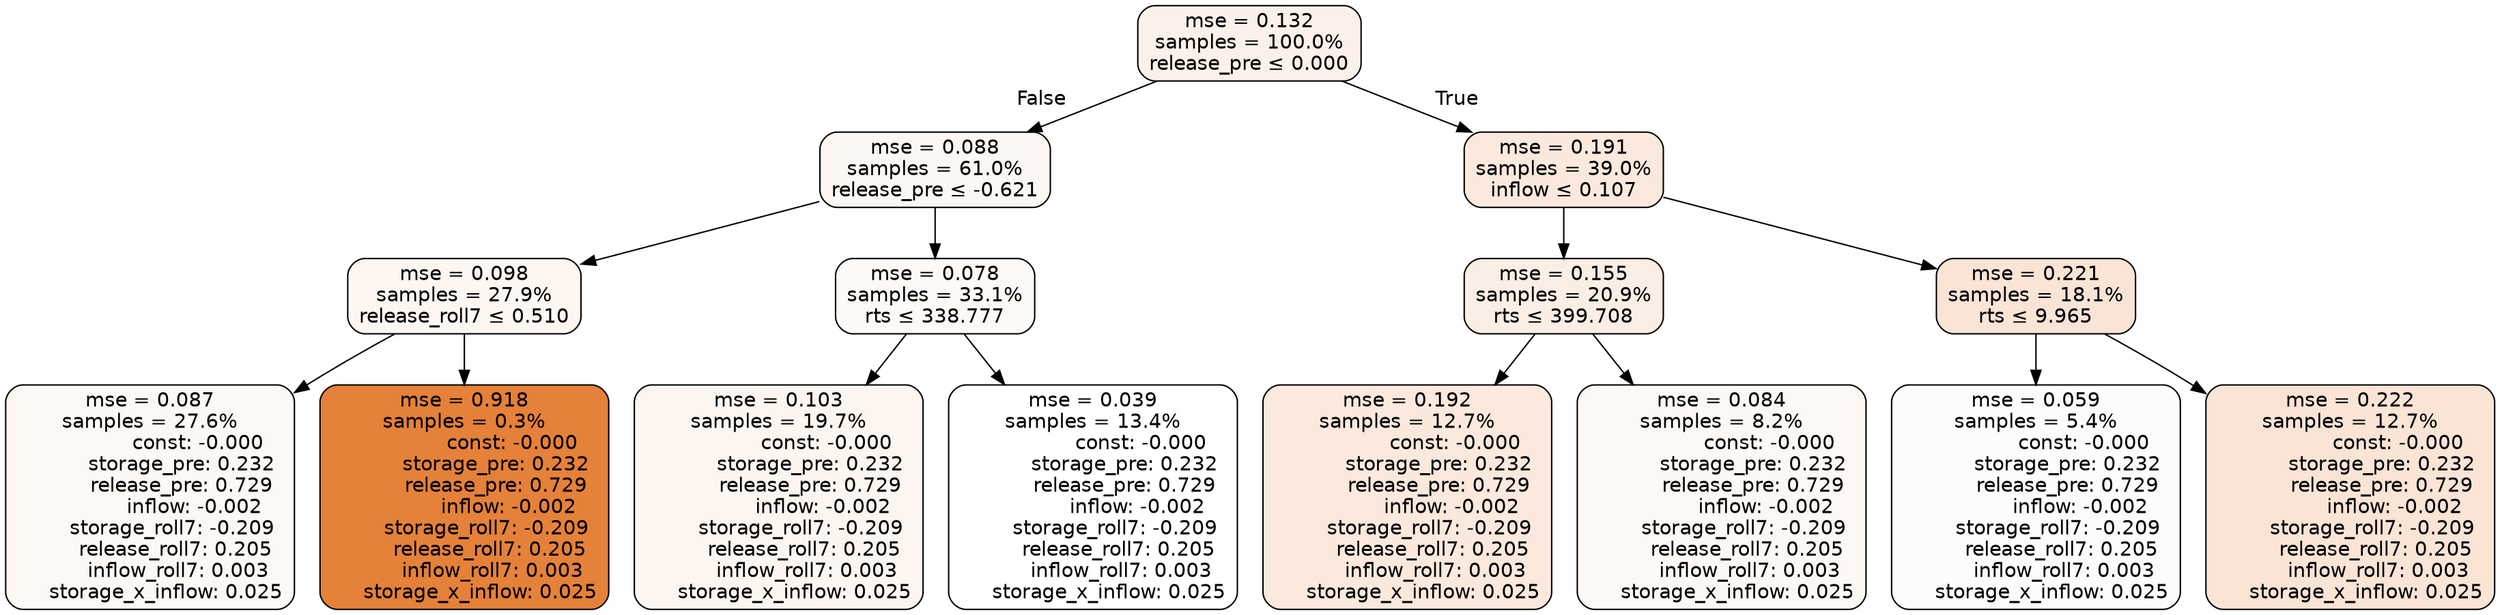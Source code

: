 digraph tree {
node [shape=rectangle, style="filled, rounded", color="black", fontname=helvetica] ;
edge [fontname=helvetica] ;
	"0" [label="mse = 0.132
samples = 100.0%
release_pre &le; 0.000", fillcolor="#fcf1ea"]
	"1" [label="mse = 0.088
samples = 61.0%
release_pre &le; -0.621", fillcolor="#fdf7f3"]
	"2" [label="mse = 0.098
samples = 27.9%
release_roll7 &le; 0.510", fillcolor="#fdf6f1"]
	"3" [label="mse = 0.087
samples = 27.6%
               const: -0.000
          storage_pre: 0.232
          release_pre: 0.729
              inflow: -0.002
       storage_roll7: -0.209
        release_roll7: 0.205
         inflow_roll7: 0.003
     storage_x_inflow: 0.025", fillcolor="#fdf8f4"]
	"4" [label="mse = 0.918
samples = 0.3%
               const: -0.000
          storage_pre: 0.232
          release_pre: 0.729
              inflow: -0.002
       storage_roll7: -0.209
        release_roll7: 0.205
         inflow_roll7: 0.003
     storage_x_inflow: 0.025", fillcolor="#e58139"]
	"5" [label="mse = 0.078
samples = 33.1%
rts &le; 338.777", fillcolor="#fdf9f6"]
	"6" [label="mse = 0.103
samples = 19.7%
               const: -0.000
          storage_pre: 0.232
          release_pre: 0.729
              inflow: -0.002
       storage_roll7: -0.209
        release_roll7: 0.205
         inflow_roll7: 0.003
     storage_x_inflow: 0.025", fillcolor="#fdf5f0"]
	"7" [label="mse = 0.039
samples = 13.4%
               const: -0.000
          storage_pre: 0.232
          release_pre: 0.729
              inflow: -0.002
       storage_roll7: -0.209
        release_roll7: 0.205
         inflow_roll7: 0.003
     storage_x_inflow: 0.025", fillcolor="#ffffff"]
	"8" [label="mse = 0.191
samples = 39.0%
inflow &le; 0.107", fillcolor="#fae9dc"]
	"9" [label="mse = 0.155
samples = 20.9%
rts &le; 399.708", fillcolor="#fbeee4"]
	"10" [label="mse = 0.192
samples = 12.7%
               const: -0.000
          storage_pre: 0.232
          release_pre: 0.729
              inflow: -0.002
       storage_roll7: -0.209
        release_roll7: 0.205
         inflow_roll7: 0.003
     storage_x_inflow: 0.025", fillcolor="#fae9dc"]
	"11" [label="mse = 0.084
samples = 8.2%
               const: -0.000
          storage_pre: 0.232
          release_pre: 0.729
              inflow: -0.002
       storage_roll7: -0.209
        release_roll7: 0.205
         inflow_roll7: 0.003
     storage_x_inflow: 0.025", fillcolor="#fdf8f4"]
	"12" [label="mse = 0.221
samples = 18.1%
rts &le; 9.965", fillcolor="#f9e4d6"]
	"13" [label="mse = 0.059
samples = 5.4%
               const: -0.000
          storage_pre: 0.232
          release_pre: 0.729
              inflow: -0.002
       storage_roll7: -0.209
        release_roll7: 0.205
         inflow_roll7: 0.003
     storage_x_inflow: 0.025", fillcolor="#fefcfa"]
	"14" [label="mse = 0.222
samples = 12.7%
               const: -0.000
          storage_pre: 0.232
          release_pre: 0.729
              inflow: -0.002
       storage_roll7: -0.209
        release_roll7: 0.205
         inflow_roll7: 0.003
     storage_x_inflow: 0.025", fillcolor="#f9e4d5"]

	"0" -> "1" [labeldistance=2.5, labelangle=45, headlabel="False"]
	"1" -> "2"
	"2" -> "3"
	"2" -> "4"
	"1" -> "5"
	"5" -> "6"
	"5" -> "7"
	"0" -> "8" [labeldistance=2.5, labelangle=-45, headlabel="True"]
	"8" -> "9"
	"9" -> "10"
	"9" -> "11"
	"8" -> "12"
	"12" -> "13"
	"12" -> "14"
}